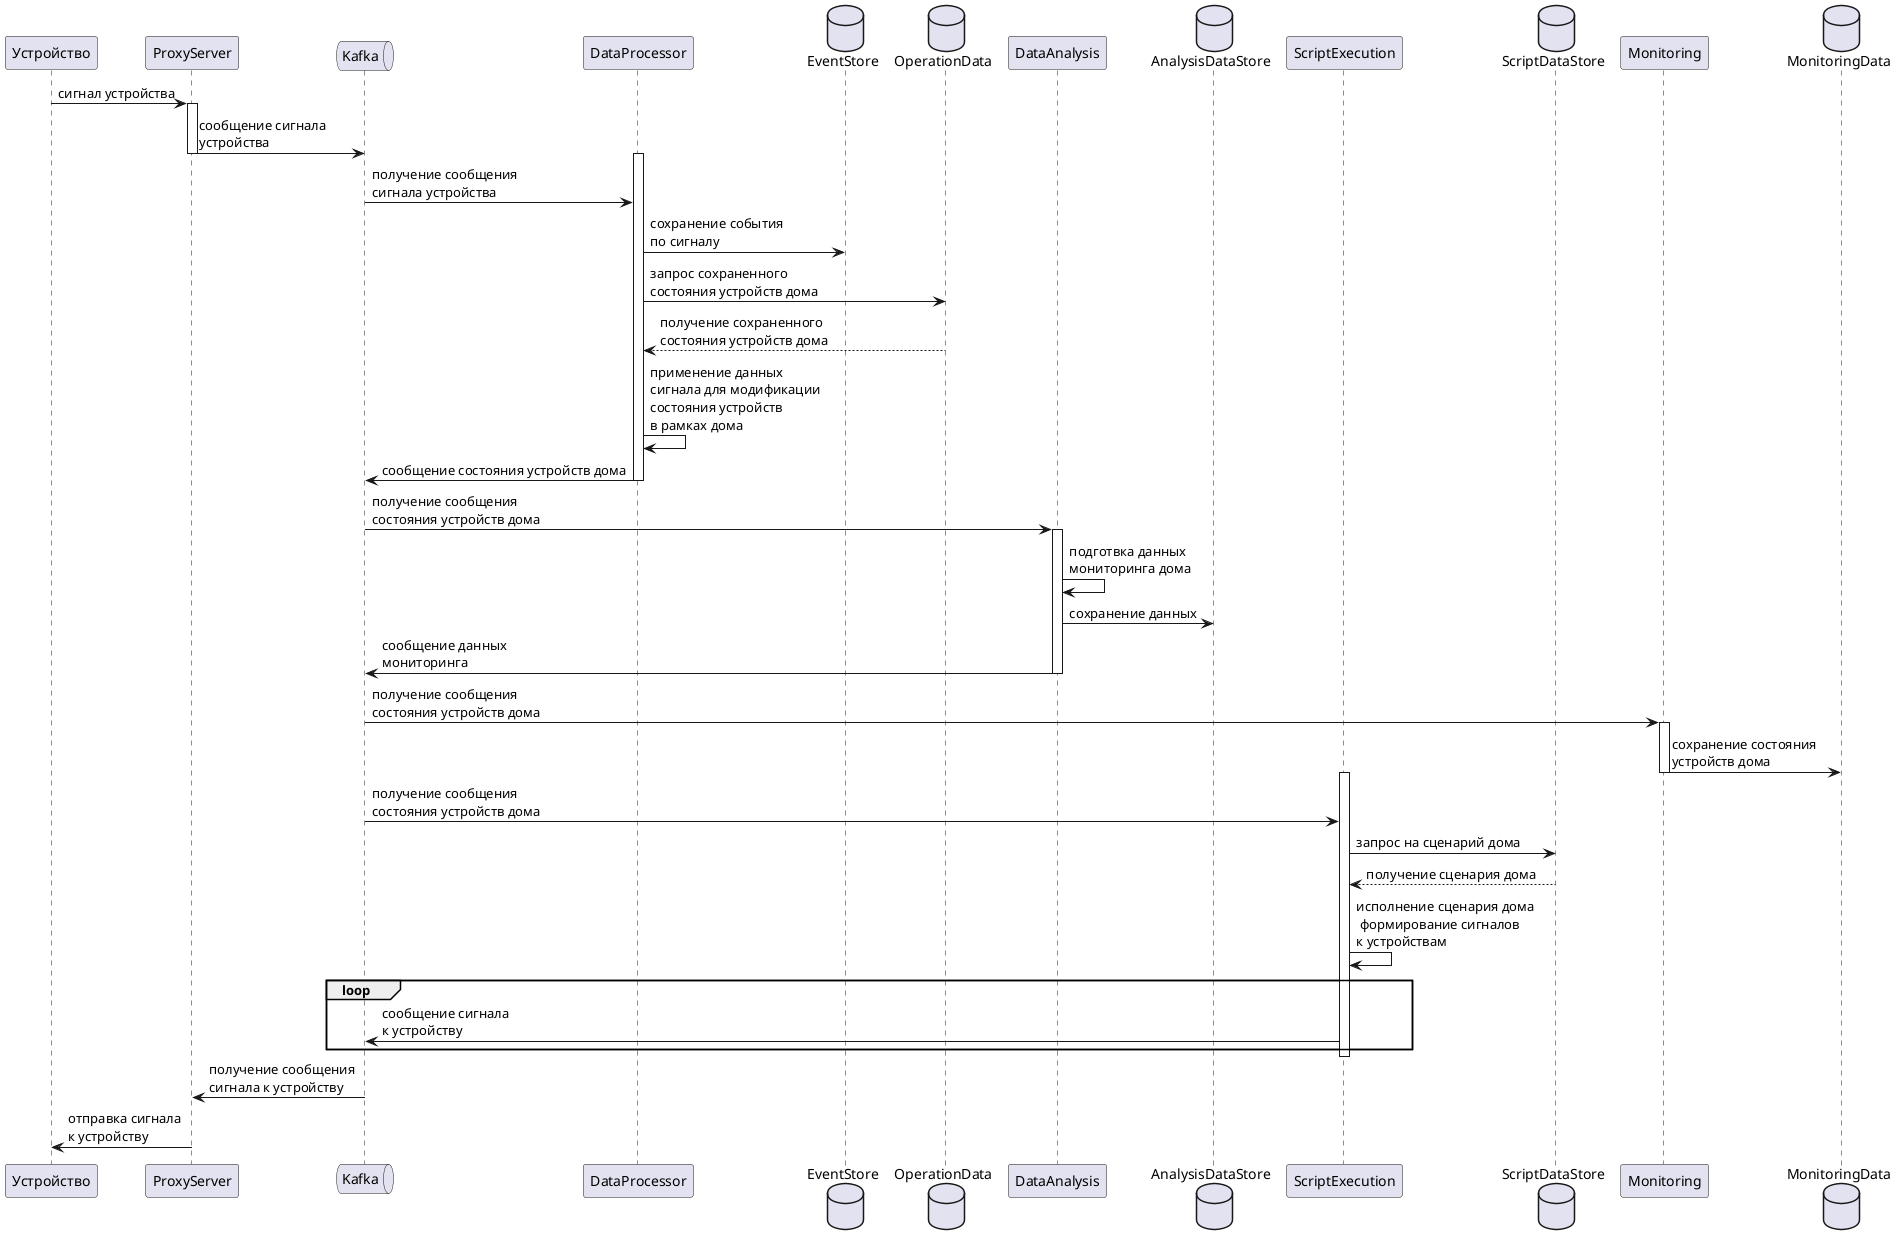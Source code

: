 @startuml

participant "Устройство" as Device

participant "ProxyServer" as ProxyServer

queue Kafka as Kafka

participant DataProcessor as DataProcessor
database EventStore as EventStore
database OperationData as OperationData

participant DataAnalysis as DataAnalysis
database AnalysisDataStore as AnalysisDataStore

participant ScriptExecution as ScriptExecution
database ScriptDataStore as ScriptDataStore

participant Monitoring as Monitoring
database MonitoringData as MonitoringData

Device -> ProxyServer ++ : сигнал устройства
ProxyServer -> Kafka -- : сообщение сигнала \nустройства

activate DataProcessor
Kafka -> DataProcessor : получение сообщения \nсигнала устройства
DataProcessor -> EventStore : сохранение события \nпо сигналу
DataProcessor -> OperationData : запрос сохраненного \nсостояния устройств дома
OperationData --> DataProcessor :  получение сохраненного \nсостояния устройств дома
DataProcessor -> DataProcessor : применение данных \nсигнала для модификации \nсостояния устройств \nв рамках дома
DataProcessor -> Kafka : сообщение состояния устройств дома
deactivate DataProcessor


Kafka -> DataAnalysis ++ : получение сообщения \nсостояния устройств дома
DataAnalysis -> DataAnalysis : подготвка данных \nмониторинга дома
DataAnalysis -> AnalysisDataStore : сохранение данных
DataAnalysis -> Kafka -- : сообщение данных \nмониторинга

Kafka -> Monitoring ++ : получение сообщения \nсостояния устройств дома
Monitoring -> MonitoringData -- : сохранение состояния \nустройств дома

activate ScriptExecution
Kafka -> ScriptExecution : получение сообщения \nсостояния устройств дома
ScriptExecution -> ScriptDataStore : запрос на сценарий дома
ScriptDataStore --> ScriptExecution :  получение сценария дома
ScriptExecution -> ScriptExecution : исполнение сценария дома\n формирование сигналов \nк устройствам
loop
ScriptExecution -> Kafka : сообщение сигнала \nк устройству
end
deactivate ScriptExecution

Kafka -> ProxyServer : получение сообщения \nсигнала к устройству
ProxyServer -> Device : отправка сигнала \nк устройству

@enduml